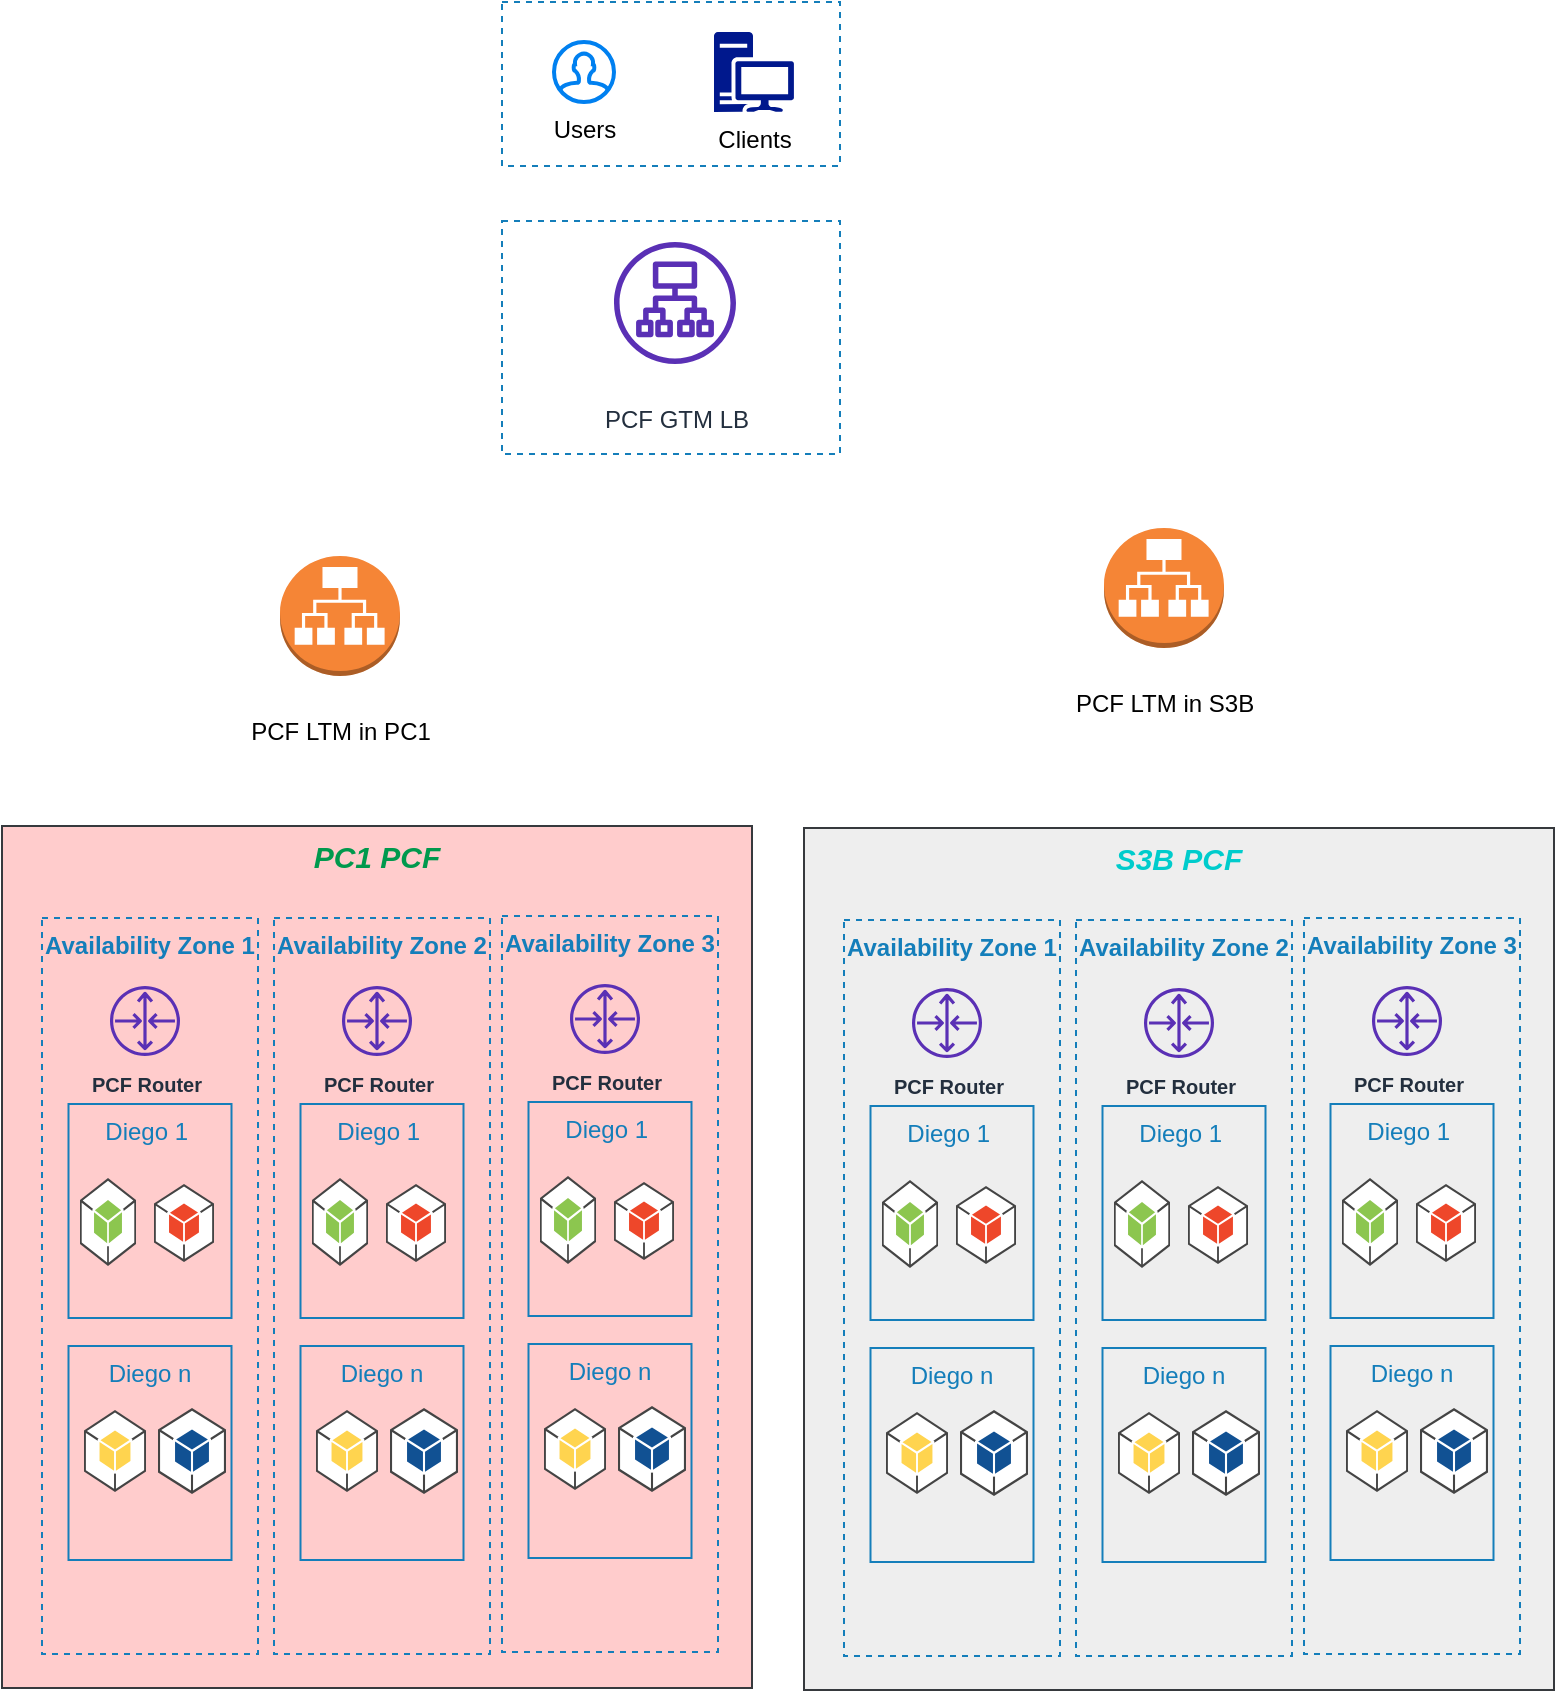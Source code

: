 <mxfile version="14.5.3" type="github"><diagram id="tc6vuVGwCVXS1qEcOIbm" name="Page-1"><mxGraphModel dx="1422" dy="794" grid="0" gridSize="10" guides="1" tooltips="1" connect="1" arrows="1" fold="1" page="1" pageScale="1" pageWidth="850" pageHeight="1100" math="0" shadow="0"><root><mxCell id="0"/><mxCell id="1" parent="0"/><mxCell id="vAZ1_Js3ERbQowNeJx3b-1" value="Users" style="html=1;verticalLabelPosition=bottom;align=center;labelBackgroundColor=#ffffff;verticalAlign=top;strokeWidth=2;strokeColor=#0080F0;shadow=0;dashed=0;shape=mxgraph.ios7.icons.user;" vertex="1" parent="1"><mxGeometry x="310" y="30" width="30" height="30" as="geometry"/></mxCell><mxCell id="vAZ1_Js3ERbQowNeJx3b-2" value="Clients" style="aspect=fixed;pointerEvents=1;shadow=0;dashed=0;html=1;strokeColor=none;labelPosition=center;verticalLabelPosition=bottom;verticalAlign=top;align=center;fillColor=#00188D;shape=mxgraph.mscae.enterprise.workstation_client" vertex="1" parent="1"><mxGeometry x="390" y="25" width="40" height="40" as="geometry"/></mxCell><mxCell id="vAZ1_Js3ERbQowNeJx3b-3" value="&lt;br&gt;PCF GTM LB" style="outlineConnect=0;fontColor=#232F3E;gradientColor=none;fillColor=#5A30B5;strokeColor=none;dashed=0;verticalLabelPosition=bottom;verticalAlign=top;align=center;html=1;fontSize=12;fontStyle=0;aspect=fixed;pointerEvents=1;shape=mxgraph.aws4.application_load_balancer;" vertex="1" parent="1"><mxGeometry x="340" y="130" width="61" height="61" as="geometry"/></mxCell><mxCell id="vAZ1_Js3ERbQowNeJx3b-4" value="&lt;br&gt;PCF LTM in S3B" style="outlineConnect=0;dashed=0;verticalLabelPosition=bottom;verticalAlign=top;align=center;html=1;shape=mxgraph.aws3.application_load_balancer;fillColor=#F58536;gradientColor=none;" vertex="1" parent="1"><mxGeometry x="585" y="273" width="60" height="60" as="geometry"/></mxCell><mxCell id="vAZ1_Js3ERbQowNeJx3b-5" value="&lt;br&gt;PCF LTM in PC1" style="outlineConnect=0;dashed=0;verticalLabelPosition=bottom;verticalAlign=top;align=center;html=1;shape=mxgraph.aws3.application_load_balancer;fillColor=#F58536;gradientColor=none;" vertex="1" parent="1"><mxGeometry x="173" y="287" width="60" height="60" as="geometry"/></mxCell><mxCell id="vAZ1_Js3ERbQowNeJx3b-6" value="PC1 PCF" style="fillColor=#ffcccc;verticalAlign=top;fontStyle=3;strokeColor=#36393d;fontSize=15;fontColor=#00994D;" vertex="1" parent="1"><mxGeometry x="34" y="422" width="375" height="431" as="geometry"/></mxCell><mxCell id="vAZ1_Js3ERbQowNeJx3b-20" value="" style="group" vertex="1" connectable="0" parent="1"><mxGeometry x="54" y="468" width="108" height="368" as="geometry"/></mxCell><mxCell id="vAZ1_Js3ERbQowNeJx3b-7" value="Availability Zone 1" style="fillColor=none;strokeColor=#147EBA;dashed=1;verticalAlign=top;fontStyle=1;fontColor=#147EBA;" vertex="1" parent="vAZ1_Js3ERbQowNeJx3b-20"><mxGeometry width="108" height="368" as="geometry"/></mxCell><mxCell id="vAZ1_Js3ERbQowNeJx3b-13" value="Diego 1 " style="fillColor=none;strokeColor=#147EBA;verticalAlign=top;fontStyle=0;fontColor=#147EBA;" vertex="1" parent="vAZ1_Js3ERbQowNeJx3b-20"><mxGeometry x="13.25" y="93" width="81.5" height="107" as="geometry"/></mxCell><mxCell id="vAZ1_Js3ERbQowNeJx3b-14" value="Diego n" style="fillColor=none;strokeColor=#147EBA;verticalAlign=top;fontStyle=0;fontColor=#147EBA;" vertex="1" parent="vAZ1_Js3ERbQowNeJx3b-20"><mxGeometry x="13.25" y="214" width="81.5" height="107" as="geometry"/></mxCell><mxCell id="vAZ1_Js3ERbQowNeJx3b-15" value="" style="outlineConnect=0;dashed=0;verticalLabelPosition=bottom;verticalAlign=top;align=center;html=1;shape=mxgraph.aws3.android;fillColor=#8CC64F;gradientColor=none;strokeColor=#330000;fontColor=#00994D;" vertex="1" parent="vAZ1_Js3ERbQowNeJx3b-20"><mxGeometry x="19" y="130" width="28" height="44" as="geometry"/></mxCell><mxCell id="vAZ1_Js3ERbQowNeJx3b-16" value="" style="outlineConnect=0;dashed=0;verticalLabelPosition=bottom;verticalAlign=top;align=center;html=1;shape=mxgraph.aws3.android;fillColor=#EE472A;gradientColor=none;strokeColor=#330000;fontColor=#00994D;" vertex="1" parent="vAZ1_Js3ERbQowNeJx3b-20"><mxGeometry x="56" y="133" width="30" height="39" as="geometry"/></mxCell><mxCell id="vAZ1_Js3ERbQowNeJx3b-17" value="" style="outlineConnect=0;dashed=0;verticalLabelPosition=bottom;verticalAlign=top;align=center;html=1;shape=mxgraph.aws3.android;fillColor=#FFD44F;gradientColor=none;strokeColor=#330000;fontColor=#00994D;" vertex="1" parent="vAZ1_Js3ERbQowNeJx3b-20"><mxGeometry x="21" y="246" width="31" height="41" as="geometry"/></mxCell><mxCell id="vAZ1_Js3ERbQowNeJx3b-18" value="" style="outlineConnect=0;dashed=0;verticalLabelPosition=bottom;verticalAlign=top;align=center;html=1;shape=mxgraph.aws3.android;fillColor=#115193;gradientColor=none;strokeColor=#330000;fontColor=#00994D;" vertex="1" parent="vAZ1_Js3ERbQowNeJx3b-20"><mxGeometry x="58" y="245" width="34" height="43" as="geometry"/></mxCell><mxCell id="vAZ1_Js3ERbQowNeJx3b-19" value="&lt;font style=&quot;font-size: 10px&quot;&gt;&lt;b&gt;PCF Router&lt;/b&gt;&lt;/font&gt;" style="outlineConnect=0;fontColor=#232F3E;gradientColor=none;fillColor=#5A30B5;strokeColor=none;dashed=0;verticalLabelPosition=bottom;verticalAlign=top;align=center;html=1;fontSize=12;fontStyle=0;aspect=fixed;pointerEvents=1;shape=mxgraph.aws4.router;" vertex="1" parent="vAZ1_Js3ERbQowNeJx3b-20"><mxGeometry x="34" y="34" width="35" height="35" as="geometry"/></mxCell><mxCell id="vAZ1_Js3ERbQowNeJx3b-21" value="" style="group" vertex="1" connectable="0" parent="1"><mxGeometry x="170" y="468" width="108" height="368" as="geometry"/></mxCell><mxCell id="vAZ1_Js3ERbQowNeJx3b-22" value="Availability Zone 2" style="fillColor=none;strokeColor=#147EBA;dashed=1;verticalAlign=top;fontStyle=1;fontColor=#147EBA;" vertex="1" parent="vAZ1_Js3ERbQowNeJx3b-21"><mxGeometry width="108" height="368" as="geometry"/></mxCell><mxCell id="vAZ1_Js3ERbQowNeJx3b-23" value="Diego 1 " style="fillColor=none;strokeColor=#147EBA;verticalAlign=top;fontStyle=0;fontColor=#147EBA;" vertex="1" parent="vAZ1_Js3ERbQowNeJx3b-21"><mxGeometry x="13.25" y="93" width="81.5" height="107" as="geometry"/></mxCell><mxCell id="vAZ1_Js3ERbQowNeJx3b-24" value="Diego n" style="fillColor=none;strokeColor=#147EBA;verticalAlign=top;fontStyle=0;fontColor=#147EBA;" vertex="1" parent="vAZ1_Js3ERbQowNeJx3b-21"><mxGeometry x="13.25" y="214" width="81.5" height="107" as="geometry"/></mxCell><mxCell id="vAZ1_Js3ERbQowNeJx3b-25" value="" style="outlineConnect=0;dashed=0;verticalLabelPosition=bottom;verticalAlign=top;align=center;html=1;shape=mxgraph.aws3.android;fillColor=#8CC64F;gradientColor=none;strokeColor=#330000;fontColor=#00994D;" vertex="1" parent="vAZ1_Js3ERbQowNeJx3b-21"><mxGeometry x="19" y="130" width="28" height="44" as="geometry"/></mxCell><mxCell id="vAZ1_Js3ERbQowNeJx3b-26" value="" style="outlineConnect=0;dashed=0;verticalLabelPosition=bottom;verticalAlign=top;align=center;html=1;shape=mxgraph.aws3.android;fillColor=#EE472A;gradientColor=none;strokeColor=#330000;fontColor=#00994D;" vertex="1" parent="vAZ1_Js3ERbQowNeJx3b-21"><mxGeometry x="56" y="133" width="30" height="39" as="geometry"/></mxCell><mxCell id="vAZ1_Js3ERbQowNeJx3b-27" value="" style="outlineConnect=0;dashed=0;verticalLabelPosition=bottom;verticalAlign=top;align=center;html=1;shape=mxgraph.aws3.android;fillColor=#FFD44F;gradientColor=none;strokeColor=#330000;fontColor=#00994D;" vertex="1" parent="vAZ1_Js3ERbQowNeJx3b-21"><mxGeometry x="21" y="246" width="31" height="41" as="geometry"/></mxCell><mxCell id="vAZ1_Js3ERbQowNeJx3b-28" value="" style="outlineConnect=0;dashed=0;verticalLabelPosition=bottom;verticalAlign=top;align=center;html=1;shape=mxgraph.aws3.android;fillColor=#115193;gradientColor=none;strokeColor=#330000;fontColor=#00994D;" vertex="1" parent="vAZ1_Js3ERbQowNeJx3b-21"><mxGeometry x="58" y="245" width="34" height="43" as="geometry"/></mxCell><mxCell id="vAZ1_Js3ERbQowNeJx3b-29" value="&lt;font style=&quot;font-size: 10px&quot;&gt;&lt;b&gt;PCF Router&lt;/b&gt;&lt;/font&gt;" style="outlineConnect=0;fontColor=#232F3E;gradientColor=none;fillColor=#5A30B5;strokeColor=none;dashed=0;verticalLabelPosition=bottom;verticalAlign=top;align=center;html=1;fontSize=12;fontStyle=0;aspect=fixed;pointerEvents=1;shape=mxgraph.aws4.router;" vertex="1" parent="vAZ1_Js3ERbQowNeJx3b-21"><mxGeometry x="34" y="34" width="35" height="35" as="geometry"/></mxCell><mxCell id="vAZ1_Js3ERbQowNeJx3b-30" value="" style="group" vertex="1" connectable="0" parent="1"><mxGeometry x="284" y="467" width="108" height="368" as="geometry"/></mxCell><mxCell id="vAZ1_Js3ERbQowNeJx3b-31" value="Availability Zone 3" style="fillColor=none;strokeColor=#147EBA;dashed=1;verticalAlign=top;fontStyle=1;fontColor=#147EBA;" vertex="1" parent="vAZ1_Js3ERbQowNeJx3b-30"><mxGeometry width="108" height="368" as="geometry"/></mxCell><mxCell id="vAZ1_Js3ERbQowNeJx3b-32" value="Diego 1 " style="fillColor=none;strokeColor=#147EBA;verticalAlign=top;fontStyle=0;fontColor=#147EBA;" vertex="1" parent="vAZ1_Js3ERbQowNeJx3b-30"><mxGeometry x="13.25" y="93" width="81.5" height="107" as="geometry"/></mxCell><mxCell id="vAZ1_Js3ERbQowNeJx3b-33" value="Diego n" style="fillColor=none;strokeColor=#147EBA;verticalAlign=top;fontStyle=0;fontColor=#147EBA;" vertex="1" parent="vAZ1_Js3ERbQowNeJx3b-30"><mxGeometry x="13.25" y="214" width="81.5" height="107" as="geometry"/></mxCell><mxCell id="vAZ1_Js3ERbQowNeJx3b-34" value="" style="outlineConnect=0;dashed=0;verticalLabelPosition=bottom;verticalAlign=top;align=center;html=1;shape=mxgraph.aws3.android;fillColor=#8CC64F;gradientColor=none;strokeColor=#330000;fontColor=#00994D;" vertex="1" parent="vAZ1_Js3ERbQowNeJx3b-30"><mxGeometry x="19" y="130" width="28" height="44" as="geometry"/></mxCell><mxCell id="vAZ1_Js3ERbQowNeJx3b-35" value="" style="outlineConnect=0;dashed=0;verticalLabelPosition=bottom;verticalAlign=top;align=center;html=1;shape=mxgraph.aws3.android;fillColor=#EE472A;gradientColor=none;strokeColor=#330000;fontColor=#00994D;" vertex="1" parent="vAZ1_Js3ERbQowNeJx3b-30"><mxGeometry x="56" y="133" width="30" height="39" as="geometry"/></mxCell><mxCell id="vAZ1_Js3ERbQowNeJx3b-36" value="" style="outlineConnect=0;dashed=0;verticalLabelPosition=bottom;verticalAlign=top;align=center;html=1;shape=mxgraph.aws3.android;fillColor=#FFD44F;gradientColor=none;strokeColor=#330000;fontColor=#00994D;" vertex="1" parent="vAZ1_Js3ERbQowNeJx3b-30"><mxGeometry x="21" y="246" width="31" height="41" as="geometry"/></mxCell><mxCell id="vAZ1_Js3ERbQowNeJx3b-37" value="" style="outlineConnect=0;dashed=0;verticalLabelPosition=bottom;verticalAlign=top;align=center;html=1;shape=mxgraph.aws3.android;fillColor=#115193;gradientColor=none;strokeColor=#330000;fontColor=#00994D;" vertex="1" parent="vAZ1_Js3ERbQowNeJx3b-30"><mxGeometry x="58" y="245" width="34" height="43" as="geometry"/></mxCell><mxCell id="vAZ1_Js3ERbQowNeJx3b-38" value="&lt;font style=&quot;font-size: 10px&quot;&gt;&lt;b&gt;PCF Router&lt;/b&gt;&lt;/font&gt;" style="outlineConnect=0;fontColor=#232F3E;gradientColor=none;fillColor=#5A30B5;strokeColor=none;dashed=0;verticalLabelPosition=bottom;verticalAlign=top;align=center;html=1;fontSize=12;fontStyle=0;aspect=fixed;pointerEvents=1;shape=mxgraph.aws4.router;" vertex="1" parent="vAZ1_Js3ERbQowNeJx3b-30"><mxGeometry x="34" y="34" width="35" height="35" as="geometry"/></mxCell><mxCell id="vAZ1_Js3ERbQowNeJx3b-39" value="S3B PCF" style="verticalAlign=top;fontStyle=3;fontSize=15;fillColor=#eeeeee;strokeColor=#36393d;fontColor=#00CCCC;" vertex="1" parent="1"><mxGeometry x="435" y="423" width="375" height="431" as="geometry"/></mxCell><mxCell id="vAZ1_Js3ERbQowNeJx3b-40" value="" style="group" vertex="1" connectable="0" parent="1"><mxGeometry x="455" y="469" width="108" height="368" as="geometry"/></mxCell><mxCell id="vAZ1_Js3ERbQowNeJx3b-41" value="Availability Zone 1" style="fillColor=none;strokeColor=#147EBA;dashed=1;verticalAlign=top;fontStyle=1;fontColor=#147EBA;" vertex="1" parent="vAZ1_Js3ERbQowNeJx3b-40"><mxGeometry width="108" height="368" as="geometry"/></mxCell><mxCell id="vAZ1_Js3ERbQowNeJx3b-42" value="Diego 1 " style="fillColor=none;strokeColor=#147EBA;verticalAlign=top;fontStyle=0;fontColor=#147EBA;" vertex="1" parent="vAZ1_Js3ERbQowNeJx3b-40"><mxGeometry x="13.25" y="93" width="81.5" height="107" as="geometry"/></mxCell><mxCell id="vAZ1_Js3ERbQowNeJx3b-43" value="Diego n" style="fillColor=none;strokeColor=#147EBA;verticalAlign=top;fontStyle=0;fontColor=#147EBA;" vertex="1" parent="vAZ1_Js3ERbQowNeJx3b-40"><mxGeometry x="13.25" y="214" width="81.5" height="107" as="geometry"/></mxCell><mxCell id="vAZ1_Js3ERbQowNeJx3b-44" value="" style="outlineConnect=0;dashed=0;verticalLabelPosition=bottom;verticalAlign=top;align=center;html=1;shape=mxgraph.aws3.android;fillColor=#8CC64F;gradientColor=none;strokeColor=#330000;fontColor=#00994D;" vertex="1" parent="vAZ1_Js3ERbQowNeJx3b-40"><mxGeometry x="19" y="130" width="28" height="44" as="geometry"/></mxCell><mxCell id="vAZ1_Js3ERbQowNeJx3b-45" value="" style="outlineConnect=0;dashed=0;verticalLabelPosition=bottom;verticalAlign=top;align=center;html=1;shape=mxgraph.aws3.android;fillColor=#EE472A;gradientColor=none;strokeColor=#330000;fontColor=#00994D;" vertex="1" parent="vAZ1_Js3ERbQowNeJx3b-40"><mxGeometry x="56" y="133" width="30" height="39" as="geometry"/></mxCell><mxCell id="vAZ1_Js3ERbQowNeJx3b-46" value="" style="outlineConnect=0;dashed=0;verticalLabelPosition=bottom;verticalAlign=top;align=center;html=1;shape=mxgraph.aws3.android;fillColor=#FFD44F;gradientColor=none;strokeColor=#330000;fontColor=#00994D;" vertex="1" parent="vAZ1_Js3ERbQowNeJx3b-40"><mxGeometry x="21" y="246" width="31" height="41" as="geometry"/></mxCell><mxCell id="vAZ1_Js3ERbQowNeJx3b-47" value="" style="outlineConnect=0;dashed=0;verticalLabelPosition=bottom;verticalAlign=top;align=center;html=1;shape=mxgraph.aws3.android;fillColor=#115193;gradientColor=none;strokeColor=#330000;fontColor=#00994D;" vertex="1" parent="vAZ1_Js3ERbQowNeJx3b-40"><mxGeometry x="58" y="245" width="34" height="43" as="geometry"/></mxCell><mxCell id="vAZ1_Js3ERbQowNeJx3b-48" value="&lt;font style=&quot;font-size: 10px&quot;&gt;&lt;b&gt;PCF Router&lt;/b&gt;&lt;/font&gt;" style="outlineConnect=0;fontColor=#232F3E;gradientColor=none;fillColor=#5A30B5;strokeColor=none;dashed=0;verticalLabelPosition=bottom;verticalAlign=top;align=center;html=1;fontSize=12;fontStyle=0;aspect=fixed;pointerEvents=1;shape=mxgraph.aws4.router;" vertex="1" parent="vAZ1_Js3ERbQowNeJx3b-40"><mxGeometry x="34" y="34" width="35" height="35" as="geometry"/></mxCell><mxCell id="vAZ1_Js3ERbQowNeJx3b-49" value="" style="group" vertex="1" connectable="0" parent="1"><mxGeometry x="571" y="469" width="108" height="368" as="geometry"/></mxCell><mxCell id="vAZ1_Js3ERbQowNeJx3b-50" value="Availability Zone 2" style="fillColor=none;strokeColor=#147EBA;dashed=1;verticalAlign=top;fontStyle=1;fontColor=#147EBA;" vertex="1" parent="vAZ1_Js3ERbQowNeJx3b-49"><mxGeometry width="108" height="368" as="geometry"/></mxCell><mxCell id="vAZ1_Js3ERbQowNeJx3b-51" value="Diego 1 " style="fillColor=none;strokeColor=#147EBA;verticalAlign=top;fontStyle=0;fontColor=#147EBA;" vertex="1" parent="vAZ1_Js3ERbQowNeJx3b-49"><mxGeometry x="13.25" y="93" width="81.5" height="107" as="geometry"/></mxCell><mxCell id="vAZ1_Js3ERbQowNeJx3b-52" value="Diego n" style="fillColor=none;strokeColor=#147EBA;verticalAlign=top;fontStyle=0;fontColor=#147EBA;" vertex="1" parent="vAZ1_Js3ERbQowNeJx3b-49"><mxGeometry x="13.25" y="214" width="81.5" height="107" as="geometry"/></mxCell><mxCell id="vAZ1_Js3ERbQowNeJx3b-53" value="" style="outlineConnect=0;dashed=0;verticalLabelPosition=bottom;verticalAlign=top;align=center;html=1;shape=mxgraph.aws3.android;fillColor=#8CC64F;gradientColor=none;strokeColor=#330000;fontColor=#00994D;" vertex="1" parent="vAZ1_Js3ERbQowNeJx3b-49"><mxGeometry x="19" y="130" width="28" height="44" as="geometry"/></mxCell><mxCell id="vAZ1_Js3ERbQowNeJx3b-54" value="" style="outlineConnect=0;dashed=0;verticalLabelPosition=bottom;verticalAlign=top;align=center;html=1;shape=mxgraph.aws3.android;fillColor=#EE472A;gradientColor=none;strokeColor=#330000;fontColor=#00994D;" vertex="1" parent="vAZ1_Js3ERbQowNeJx3b-49"><mxGeometry x="56" y="133" width="30" height="39" as="geometry"/></mxCell><mxCell id="vAZ1_Js3ERbQowNeJx3b-55" value="" style="outlineConnect=0;dashed=0;verticalLabelPosition=bottom;verticalAlign=top;align=center;html=1;shape=mxgraph.aws3.android;fillColor=#FFD44F;gradientColor=none;strokeColor=#330000;fontColor=#00994D;" vertex="1" parent="vAZ1_Js3ERbQowNeJx3b-49"><mxGeometry x="21" y="246" width="31" height="41" as="geometry"/></mxCell><mxCell id="vAZ1_Js3ERbQowNeJx3b-56" value="" style="outlineConnect=0;dashed=0;verticalLabelPosition=bottom;verticalAlign=top;align=center;html=1;shape=mxgraph.aws3.android;fillColor=#115193;gradientColor=none;strokeColor=#330000;fontColor=#00994D;" vertex="1" parent="vAZ1_Js3ERbQowNeJx3b-49"><mxGeometry x="58" y="245" width="34" height="43" as="geometry"/></mxCell><mxCell id="vAZ1_Js3ERbQowNeJx3b-57" value="&lt;font style=&quot;font-size: 10px&quot;&gt;&lt;b&gt;PCF Router&lt;/b&gt;&lt;/font&gt;" style="outlineConnect=0;fontColor=#232F3E;gradientColor=none;fillColor=#5A30B5;strokeColor=none;dashed=0;verticalLabelPosition=bottom;verticalAlign=top;align=center;html=1;fontSize=12;fontStyle=0;aspect=fixed;pointerEvents=1;shape=mxgraph.aws4.router;" vertex="1" parent="vAZ1_Js3ERbQowNeJx3b-49"><mxGeometry x="34" y="34" width="35" height="35" as="geometry"/></mxCell><mxCell id="vAZ1_Js3ERbQowNeJx3b-58" value="" style="group" vertex="1" connectable="0" parent="1"><mxGeometry x="685" y="468" width="108" height="368" as="geometry"/></mxCell><mxCell id="vAZ1_Js3ERbQowNeJx3b-59" value="Availability Zone 3" style="fillColor=none;strokeColor=#147EBA;dashed=1;verticalAlign=top;fontStyle=1;fontColor=#147EBA;" vertex="1" parent="vAZ1_Js3ERbQowNeJx3b-58"><mxGeometry width="108" height="368" as="geometry"/></mxCell><mxCell id="vAZ1_Js3ERbQowNeJx3b-60" value="Diego 1 " style="fillColor=none;strokeColor=#147EBA;verticalAlign=top;fontStyle=0;fontColor=#147EBA;" vertex="1" parent="vAZ1_Js3ERbQowNeJx3b-58"><mxGeometry x="13.25" y="93" width="81.5" height="107" as="geometry"/></mxCell><mxCell id="vAZ1_Js3ERbQowNeJx3b-61" value="Diego n" style="fillColor=none;strokeColor=#147EBA;verticalAlign=top;fontStyle=0;fontColor=#147EBA;" vertex="1" parent="vAZ1_Js3ERbQowNeJx3b-58"><mxGeometry x="13.25" y="214" width="81.5" height="107" as="geometry"/></mxCell><mxCell id="vAZ1_Js3ERbQowNeJx3b-62" value="" style="outlineConnect=0;dashed=0;verticalLabelPosition=bottom;verticalAlign=top;align=center;html=1;shape=mxgraph.aws3.android;fillColor=#8CC64F;gradientColor=none;strokeColor=#330000;fontColor=#00994D;" vertex="1" parent="vAZ1_Js3ERbQowNeJx3b-58"><mxGeometry x="19" y="130" width="28" height="44" as="geometry"/></mxCell><mxCell id="vAZ1_Js3ERbQowNeJx3b-63" value="" style="outlineConnect=0;dashed=0;verticalLabelPosition=bottom;verticalAlign=top;align=center;html=1;shape=mxgraph.aws3.android;fillColor=#EE472A;gradientColor=none;strokeColor=#330000;fontColor=#00994D;" vertex="1" parent="vAZ1_Js3ERbQowNeJx3b-58"><mxGeometry x="56" y="133" width="30" height="39" as="geometry"/></mxCell><mxCell id="vAZ1_Js3ERbQowNeJx3b-64" value="" style="outlineConnect=0;dashed=0;verticalLabelPosition=bottom;verticalAlign=top;align=center;html=1;shape=mxgraph.aws3.android;fillColor=#FFD44F;gradientColor=none;strokeColor=#330000;fontColor=#00994D;" vertex="1" parent="vAZ1_Js3ERbQowNeJx3b-58"><mxGeometry x="21" y="246" width="31" height="41" as="geometry"/></mxCell><mxCell id="vAZ1_Js3ERbQowNeJx3b-65" value="" style="outlineConnect=0;dashed=0;verticalLabelPosition=bottom;verticalAlign=top;align=center;html=1;shape=mxgraph.aws3.android;fillColor=#115193;gradientColor=none;strokeColor=#330000;fontColor=#00994D;" vertex="1" parent="vAZ1_Js3ERbQowNeJx3b-58"><mxGeometry x="58" y="245" width="34" height="43" as="geometry"/></mxCell><mxCell id="vAZ1_Js3ERbQowNeJx3b-66" value="&lt;font style=&quot;font-size: 10px&quot;&gt;&lt;b&gt;PCF Router&lt;/b&gt;&lt;/font&gt;" style="outlineConnect=0;fontColor=#232F3E;gradientColor=none;fillColor=#5A30B5;strokeColor=none;dashed=0;verticalLabelPosition=bottom;verticalAlign=top;align=center;html=1;fontSize=12;fontStyle=0;aspect=fixed;pointerEvents=1;shape=mxgraph.aws4.router;" vertex="1" parent="vAZ1_Js3ERbQowNeJx3b-58"><mxGeometry x="34" y="34" width="35" height="35" as="geometry"/></mxCell><mxCell id="vAZ1_Js3ERbQowNeJx3b-69" value="" style="fillColor=none;strokeColor=#147EBA;dashed=1;verticalAlign=top;fontStyle=0;fontColor=#147EBA;" vertex="1" parent="1"><mxGeometry x="284" y="10" width="169" height="82" as="geometry"/></mxCell><mxCell id="vAZ1_Js3ERbQowNeJx3b-70" value="" style="fillColor=none;strokeColor=#147EBA;dashed=1;verticalAlign=top;fontStyle=0;fontColor=#147EBA;" vertex="1" parent="1"><mxGeometry x="284" y="119.5" width="169" height="116.5" as="geometry"/></mxCell></root></mxGraphModel></diagram></mxfile>